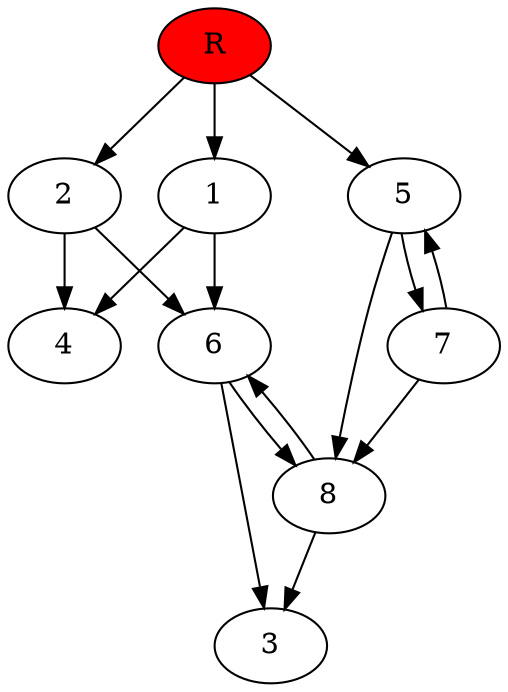 digraph prb31412 {
	1
	2
	3
	4
	5
	6
	7
	8
	R [fillcolor="#ff0000" style=filled]
	1 -> 4
	1 -> 6
	2 -> 4
	2 -> 6
	5 -> 7
	5 -> 8
	6 -> 3
	6 -> 8
	7 -> 5
	7 -> 8
	8 -> 3
	8 -> 6
	R -> 1
	R -> 2
	R -> 5
}
